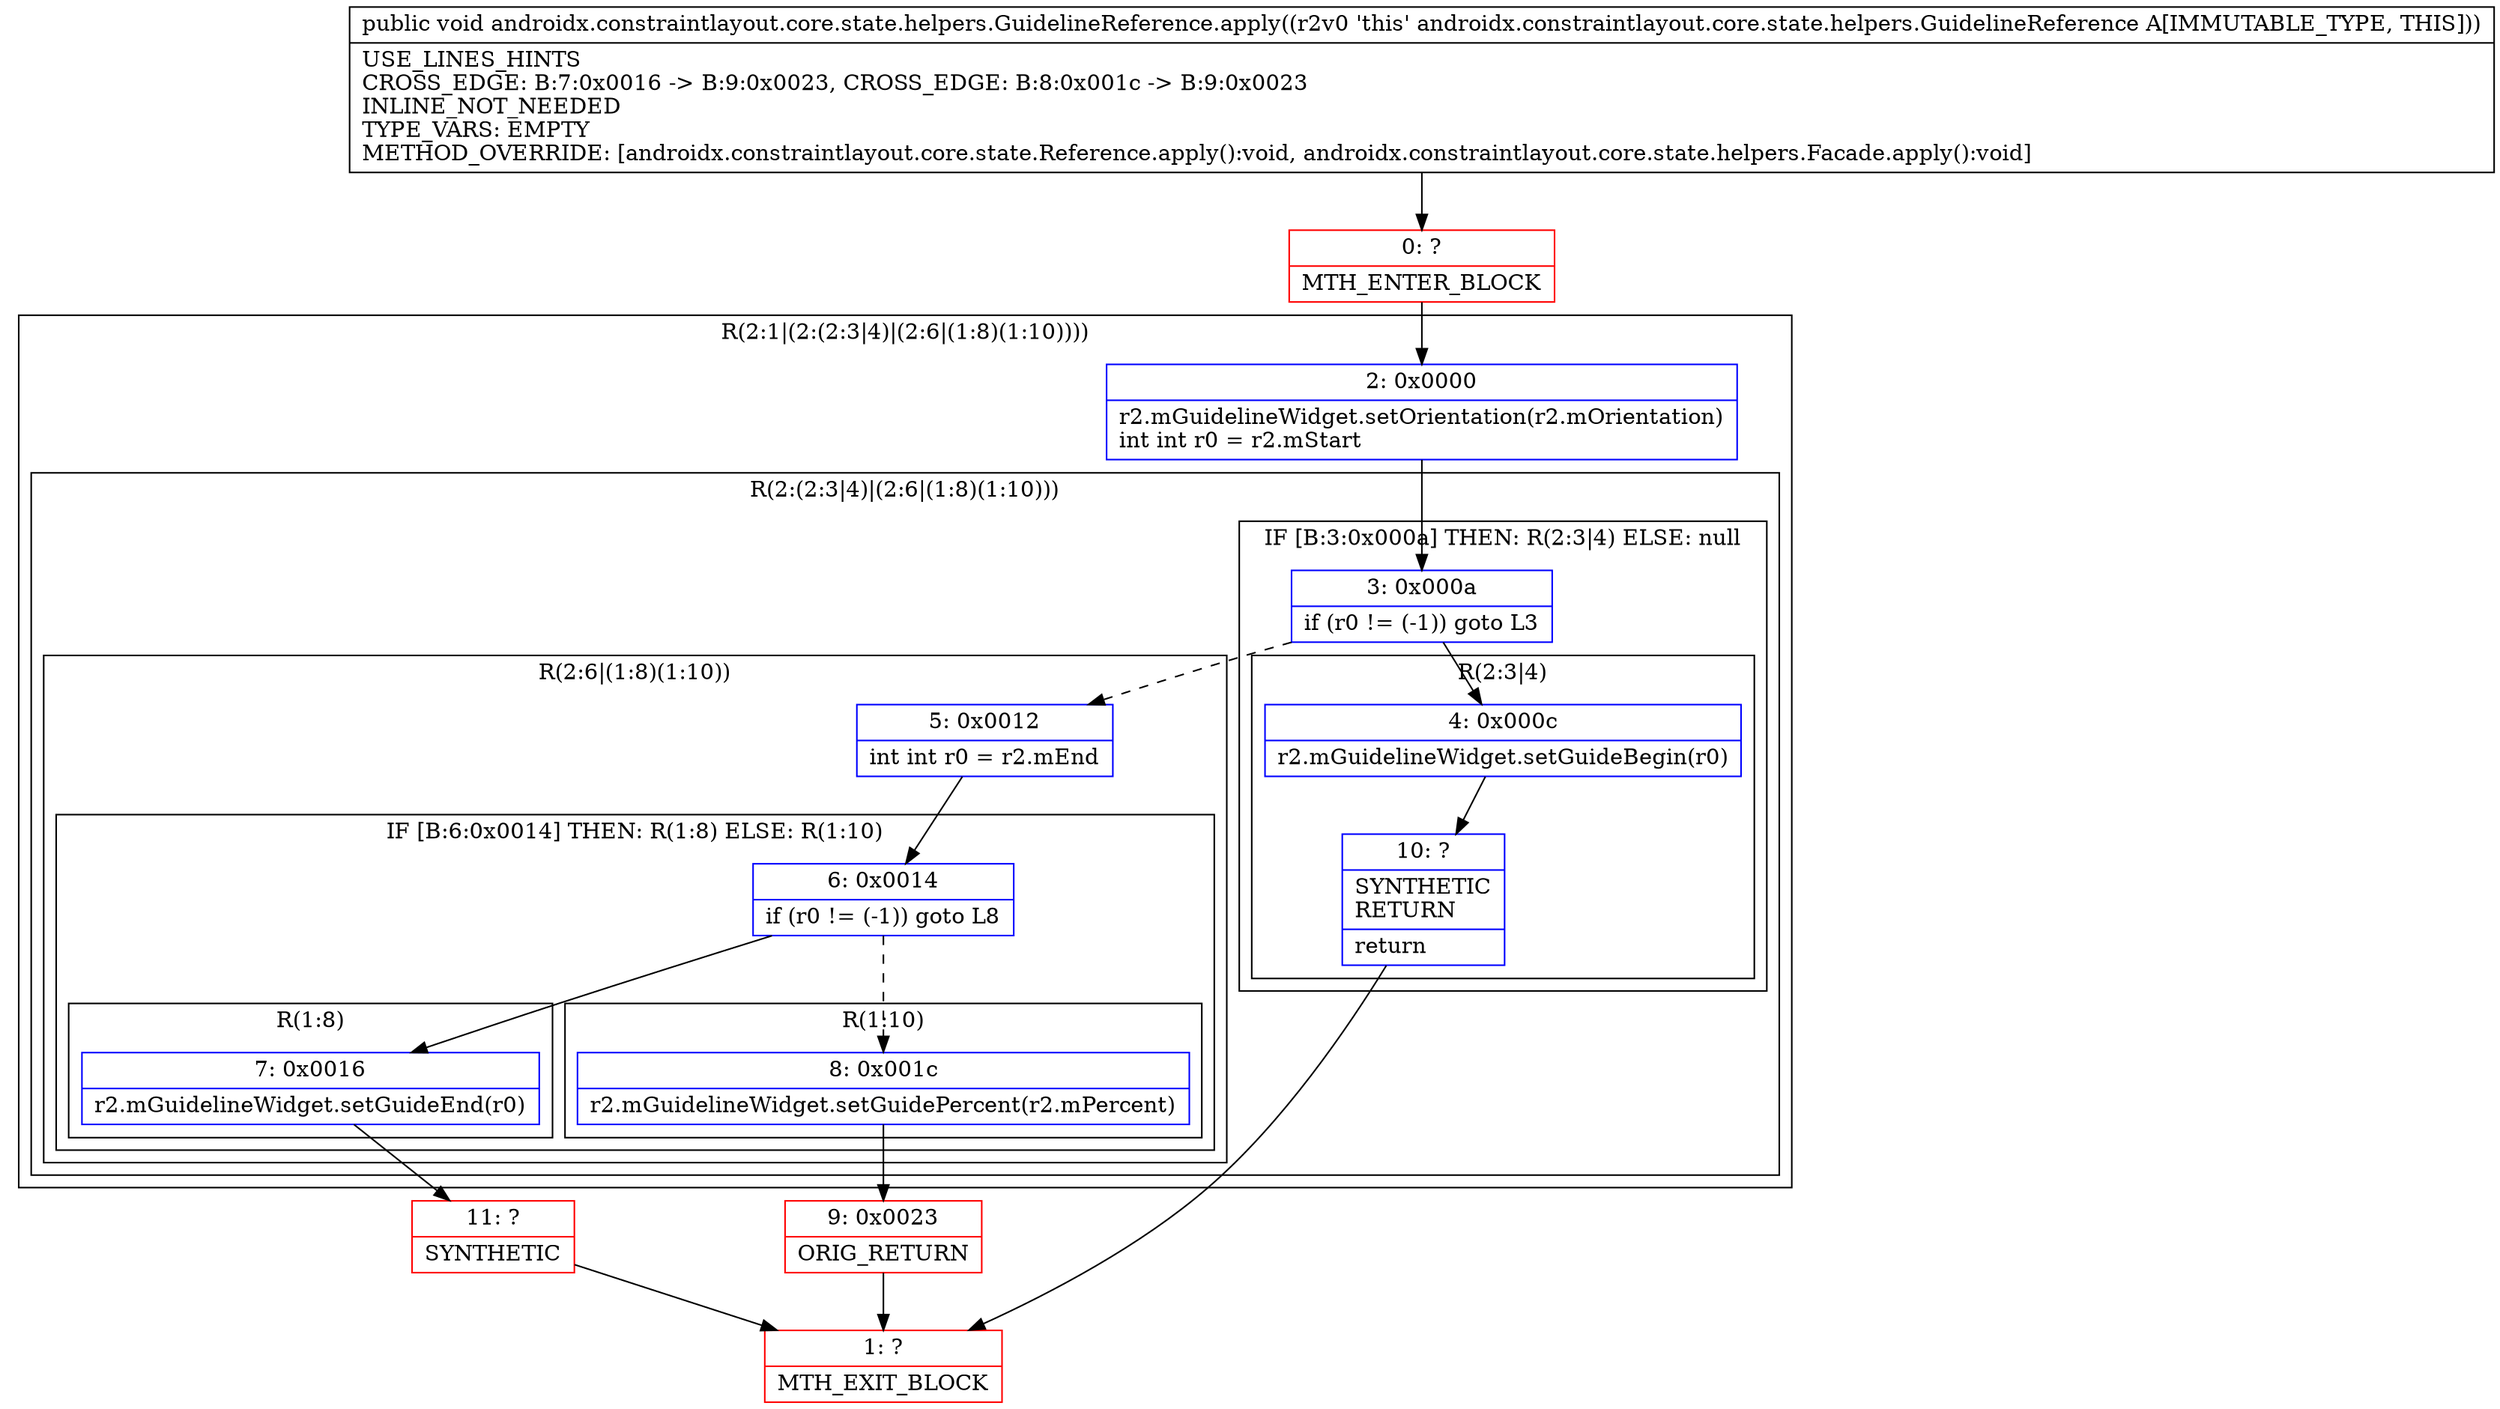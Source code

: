 digraph "CFG forandroidx.constraintlayout.core.state.helpers.GuidelineReference.apply()V" {
subgraph cluster_Region_228776494 {
label = "R(2:1|(2:(2:3|4)|(2:6|(1:8)(1:10))))";
node [shape=record,color=blue];
Node_2 [shape=record,label="{2\:\ 0x0000|r2.mGuidelineWidget.setOrientation(r2.mOrientation)\lint int r0 = r2.mStart\l}"];
subgraph cluster_Region_1823616396 {
label = "R(2:(2:3|4)|(2:6|(1:8)(1:10)))";
node [shape=record,color=blue];
subgraph cluster_IfRegion_1376190053 {
label = "IF [B:3:0x000a] THEN: R(2:3|4) ELSE: null";
node [shape=record,color=blue];
Node_3 [shape=record,label="{3\:\ 0x000a|if (r0 != (\-1)) goto L3\l}"];
subgraph cluster_Region_1375762347 {
label = "R(2:3|4)";
node [shape=record,color=blue];
Node_4 [shape=record,label="{4\:\ 0x000c|r2.mGuidelineWidget.setGuideBegin(r0)\l}"];
Node_10 [shape=record,label="{10\:\ ?|SYNTHETIC\lRETURN\l|return\l}"];
}
}
subgraph cluster_Region_1374183251 {
label = "R(2:6|(1:8)(1:10))";
node [shape=record,color=blue];
Node_5 [shape=record,label="{5\:\ 0x0012|int int r0 = r2.mEnd\l}"];
subgraph cluster_IfRegion_1241550058 {
label = "IF [B:6:0x0014] THEN: R(1:8) ELSE: R(1:10)";
node [shape=record,color=blue];
Node_6 [shape=record,label="{6\:\ 0x0014|if (r0 != (\-1)) goto L8\l}"];
subgraph cluster_Region_798012953 {
label = "R(1:8)";
node [shape=record,color=blue];
Node_7 [shape=record,label="{7\:\ 0x0016|r2.mGuidelineWidget.setGuideEnd(r0)\l}"];
}
subgraph cluster_Region_1264980967 {
label = "R(1:10)";
node [shape=record,color=blue];
Node_8 [shape=record,label="{8\:\ 0x001c|r2.mGuidelineWidget.setGuidePercent(r2.mPercent)\l}"];
}
}
}
}
}
Node_0 [shape=record,color=red,label="{0\:\ ?|MTH_ENTER_BLOCK\l}"];
Node_1 [shape=record,color=red,label="{1\:\ ?|MTH_EXIT_BLOCK\l}"];
Node_11 [shape=record,color=red,label="{11\:\ ?|SYNTHETIC\l}"];
Node_9 [shape=record,color=red,label="{9\:\ 0x0023|ORIG_RETURN\l}"];
MethodNode[shape=record,label="{public void androidx.constraintlayout.core.state.helpers.GuidelineReference.apply((r2v0 'this' androidx.constraintlayout.core.state.helpers.GuidelineReference A[IMMUTABLE_TYPE, THIS]))  | USE_LINES_HINTS\lCROSS_EDGE: B:7:0x0016 \-\> B:9:0x0023, CROSS_EDGE: B:8:0x001c \-\> B:9:0x0023\lINLINE_NOT_NEEDED\lTYPE_VARS: EMPTY\lMETHOD_OVERRIDE: [androidx.constraintlayout.core.state.Reference.apply():void, androidx.constraintlayout.core.state.helpers.Facade.apply():void]\l}"];
MethodNode -> Node_0;Node_2 -> Node_3;
Node_3 -> Node_4;
Node_3 -> Node_5[style=dashed];
Node_4 -> Node_10;
Node_10 -> Node_1;
Node_5 -> Node_6;
Node_6 -> Node_7;
Node_6 -> Node_8[style=dashed];
Node_7 -> Node_11;
Node_8 -> Node_9;
Node_0 -> Node_2;
Node_11 -> Node_1;
Node_9 -> Node_1;
}

